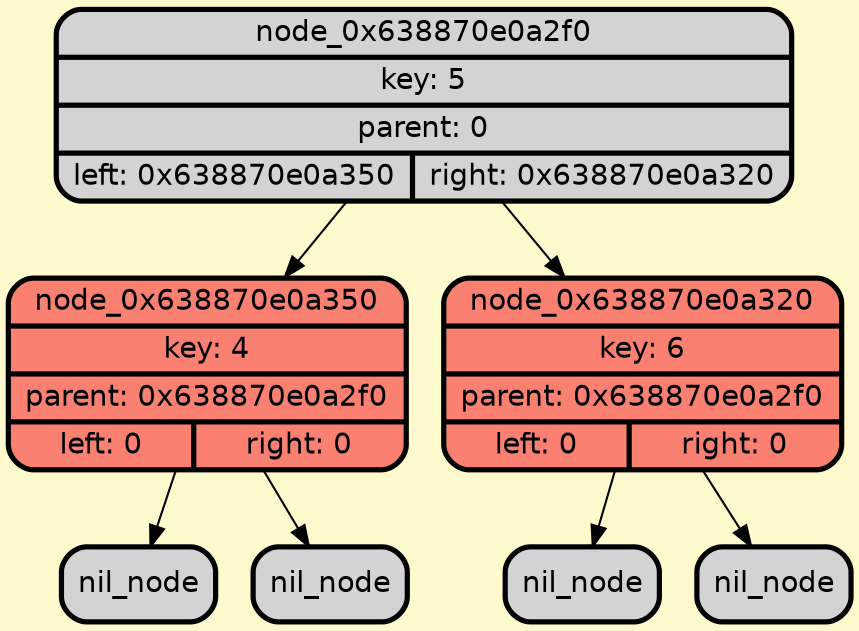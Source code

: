 digraph G {
    rankdir=TB;
    node [style=filled, fontname="Helvetica", fontcolor=darkblue, fillcolor=peachpuff, color="#252A34", penwidth=2.5];
    bgcolor="lemonchiffon";

    node_0x638870e0a2f0[shape=Mrecord; style=filled; fillcolor=lightgray; color="#000000"; fontcolor="#000000"; label="{ node_0x638870e0a2f0 | key: 5 | parent: 0| { left: 0x638870e0a350 | right: 0x638870e0a320 } }"];
    node_0x638870e0a350[shape=Mrecord; style=filled; fillcolor=salmon; color="#000000"; fontcolor="#000000"; label="{ node_0x638870e0a350 | key: 4 | parent: 0x638870e0a2f0| { left: 0 | right: 0 } }"];
    node_0x638870e0a320[shape=Mrecord; style=filled; fillcolor=salmon; color="#000000"; fontcolor="#000000"; label="{ node_0x638870e0a320 | key: 6 | parent: 0x638870e0a2f0| { left: 0 | right: 0 } }"];

    node_0x638870e0a2f0 -> node_0x638870e0a350;
    node_0x638870e0a2f0 -> node_0x638870e0a320;
    nil_0x638870e0a350_L [shape=Mrecord; style=filled; fillcolor=lightgray; color="#000000"; fontcolor="#000000"; label="nil_node"];
    node_0x638870e0a350 -> nil_0x638870e0a350_L;
    nil_0x638870e0a350_R [shape=Mrecord; style=filled; fillcolor=lightgray; color="#000000"; fontcolor="#000000"; label="nil_node"];
    node_0x638870e0a350 -> nil_0x638870e0a350_R;
    nil_0x638870e0a320_L [shape=Mrecord; style=filled; fillcolor=lightgray; color="#000000"; fontcolor="#000000"; label="nil_node"];
    node_0x638870e0a320 -> nil_0x638870e0a320_L;
    nil_0x638870e0a320_R [shape=Mrecord; style=filled; fillcolor=lightgray; color="#000000"; fontcolor="#000000"; label="nil_node"];
    node_0x638870e0a320 -> nil_0x638870e0a320_R;
}
